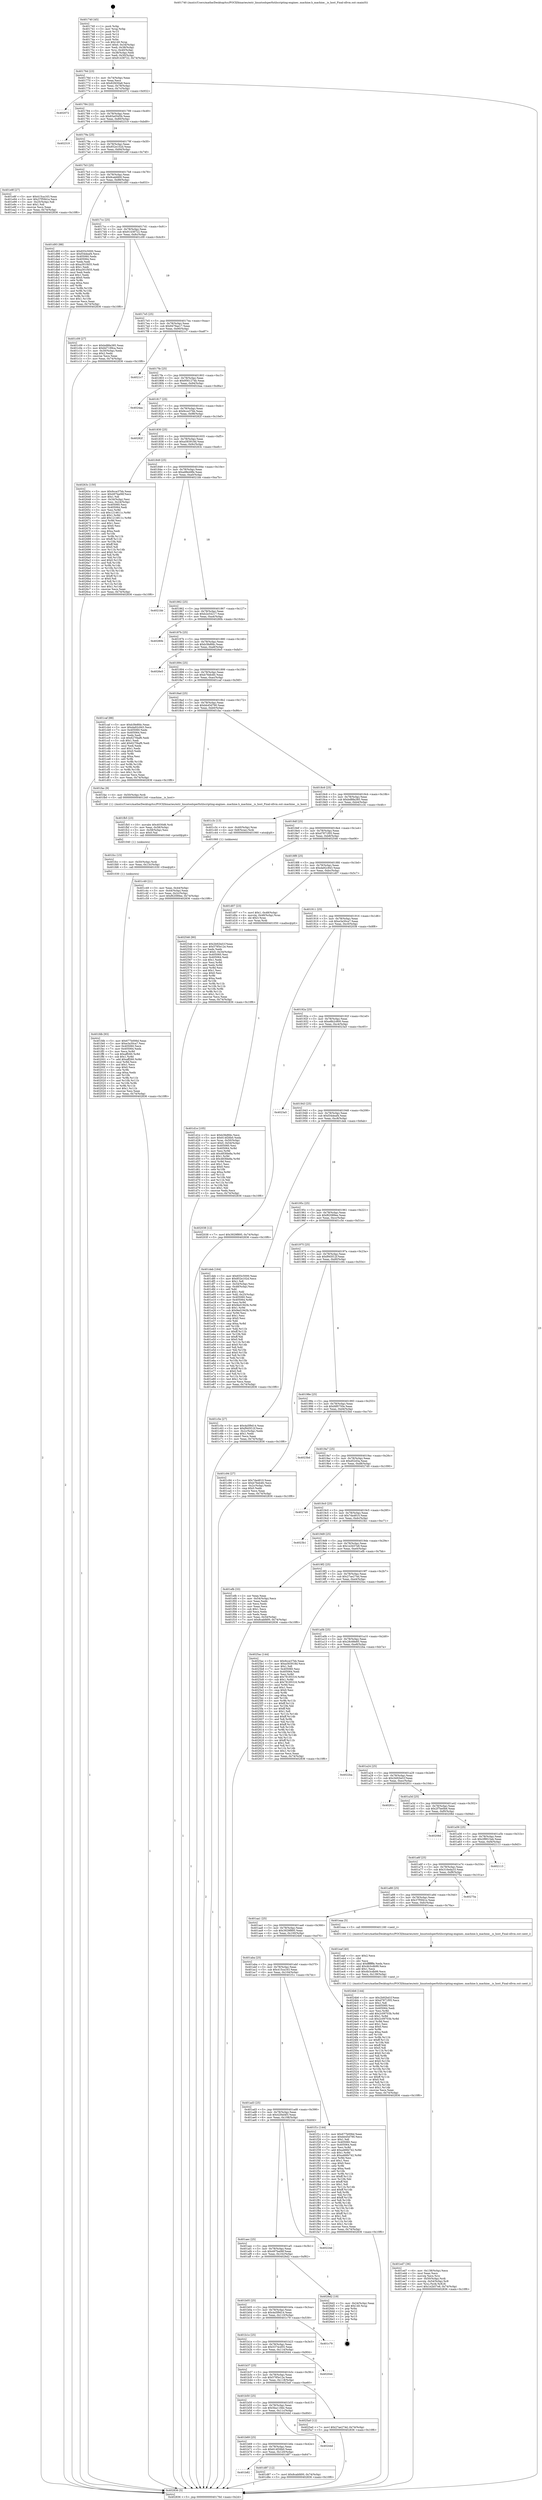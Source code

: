 digraph "0x401740" {
  label = "0x401740 (/mnt/c/Users/mathe/Desktop/tcc/POCII/binaries/extr_linuxtoolsperfutilscripting-engines..machine.h_machine__is_host_Final-ollvm.out::main(0))"
  labelloc = "t"
  node[shape=record]

  Entry [label="",width=0.3,height=0.3,shape=circle,fillcolor=black,style=filled]
  "0x40176d" [label="{
     0x40176d [23]\l
     | [instrs]\l
     &nbsp;&nbsp;0x40176d \<+3\>: mov -0x74(%rbp),%eax\l
     &nbsp;&nbsp;0x401770 \<+2\>: mov %eax,%ecx\l
     &nbsp;&nbsp;0x401772 \<+6\>: sub $0x82fd30a8,%ecx\l
     &nbsp;&nbsp;0x401778 \<+3\>: mov %eax,-0x78(%rbp)\l
     &nbsp;&nbsp;0x40177b \<+3\>: mov %ecx,-0x7c(%rbp)\l
     &nbsp;&nbsp;0x40177e \<+6\>: je 0000000000402072 \<main+0x932\>\l
  }"]
  "0x402072" [label="{
     0x402072\l
  }", style=dashed]
  "0x401784" [label="{
     0x401784 [22]\l
     | [instrs]\l
     &nbsp;&nbsp;0x401784 \<+5\>: jmp 0000000000401789 \<main+0x49\>\l
     &nbsp;&nbsp;0x401789 \<+3\>: mov -0x78(%rbp),%eax\l
     &nbsp;&nbsp;0x40178c \<+5\>: sub $0x83a05d5b,%eax\l
     &nbsp;&nbsp;0x401791 \<+3\>: mov %eax,-0x80(%rbp)\l
     &nbsp;&nbsp;0x401794 \<+6\>: je 0000000000402319 \<main+0xbd9\>\l
  }"]
  Exit [label="",width=0.3,height=0.3,shape=circle,fillcolor=black,style=filled,peripheries=2]
  "0x402319" [label="{
     0x402319\l
  }", style=dashed]
  "0x40179a" [label="{
     0x40179a [25]\l
     | [instrs]\l
     &nbsp;&nbsp;0x40179a \<+5\>: jmp 000000000040179f \<main+0x5f\>\l
     &nbsp;&nbsp;0x40179f \<+3\>: mov -0x78(%rbp),%eax\l
     &nbsp;&nbsp;0x4017a2 \<+5\>: sub $0x852e102d,%eax\l
     &nbsp;&nbsp;0x4017a7 \<+6\>: mov %eax,-0x84(%rbp)\l
     &nbsp;&nbsp;0x4017ad \<+6\>: je 0000000000401e8f \<main+0x74f\>\l
  }"]
  "0x401fdb" [label="{
     0x401fdb [93]\l
     | [instrs]\l
     &nbsp;&nbsp;0x401fdb \<+5\>: mov $0x677b006d,%eax\l
     &nbsp;&nbsp;0x401fe0 \<+5\>: mov $0xe3a30ca7,%esi\l
     &nbsp;&nbsp;0x401fe5 \<+7\>: mov 0x405060,%ecx\l
     &nbsp;&nbsp;0x401fec \<+7\>: mov 0x405064,%edx\l
     &nbsp;&nbsp;0x401ff3 \<+3\>: mov %ecx,%r8d\l
     &nbsp;&nbsp;0x401ff6 \<+7\>: sub $0xaff260,%r8d\l
     &nbsp;&nbsp;0x401ffd \<+4\>: sub $0x1,%r8d\l
     &nbsp;&nbsp;0x402001 \<+7\>: add $0xaff260,%r8d\l
     &nbsp;&nbsp;0x402008 \<+4\>: imul %r8d,%ecx\l
     &nbsp;&nbsp;0x40200c \<+3\>: and $0x1,%ecx\l
     &nbsp;&nbsp;0x40200f \<+3\>: cmp $0x0,%ecx\l
     &nbsp;&nbsp;0x402012 \<+4\>: sete %r9b\l
     &nbsp;&nbsp;0x402016 \<+3\>: cmp $0xa,%edx\l
     &nbsp;&nbsp;0x402019 \<+4\>: setl %r10b\l
     &nbsp;&nbsp;0x40201d \<+3\>: mov %r9b,%r11b\l
     &nbsp;&nbsp;0x402020 \<+3\>: and %r10b,%r11b\l
     &nbsp;&nbsp;0x402023 \<+3\>: xor %r10b,%r9b\l
     &nbsp;&nbsp;0x402026 \<+3\>: or %r9b,%r11b\l
     &nbsp;&nbsp;0x402029 \<+4\>: test $0x1,%r11b\l
     &nbsp;&nbsp;0x40202d \<+3\>: cmovne %esi,%eax\l
     &nbsp;&nbsp;0x402030 \<+3\>: mov %eax,-0x74(%rbp)\l
     &nbsp;&nbsp;0x402033 \<+5\>: jmp 0000000000402836 \<main+0x10f6\>\l
  }"]
  "0x401e8f" [label="{
     0x401e8f [27]\l
     | [instrs]\l
     &nbsp;&nbsp;0x401e8f \<+5\>: mov $0x415ca163,%eax\l
     &nbsp;&nbsp;0x401e94 \<+5\>: mov $0x37f5941e,%ecx\l
     &nbsp;&nbsp;0x401e99 \<+3\>: mov -0x25(%rbp),%dl\l
     &nbsp;&nbsp;0x401e9c \<+3\>: test $0x1,%dl\l
     &nbsp;&nbsp;0x401e9f \<+3\>: cmovne %ecx,%eax\l
     &nbsp;&nbsp;0x401ea2 \<+3\>: mov %eax,-0x74(%rbp)\l
     &nbsp;&nbsp;0x401ea5 \<+5\>: jmp 0000000000402836 \<main+0x10f6\>\l
  }"]
  "0x4017b3" [label="{
     0x4017b3 [25]\l
     | [instrs]\l
     &nbsp;&nbsp;0x4017b3 \<+5\>: jmp 00000000004017b8 \<main+0x78\>\l
     &nbsp;&nbsp;0x4017b8 \<+3\>: mov -0x78(%rbp),%eax\l
     &nbsp;&nbsp;0x4017bb \<+5\>: sub $0x8cabfd00,%eax\l
     &nbsp;&nbsp;0x4017c0 \<+6\>: mov %eax,-0x88(%rbp)\l
     &nbsp;&nbsp;0x4017c6 \<+6\>: je 0000000000401d93 \<main+0x653\>\l
  }"]
  "0x401fcc" [label="{
     0x401fcc [15]\l
     | [instrs]\l
     &nbsp;&nbsp;0x401fcc \<+4\>: mov -0x50(%rbp),%rdi\l
     &nbsp;&nbsp;0x401fd0 \<+6\>: mov %eax,-0x13c(%rbp)\l
     &nbsp;&nbsp;0x401fd6 \<+5\>: call 0000000000401030 \<free@plt\>\l
     | [calls]\l
     &nbsp;&nbsp;0x401030 \{1\} (unknown)\l
  }"]
  "0x401d93" [label="{
     0x401d93 [88]\l
     | [instrs]\l
     &nbsp;&nbsp;0x401d93 \<+5\>: mov $0x655c5000,%eax\l
     &nbsp;&nbsp;0x401d98 \<+5\>: mov $0xf34deaf4,%ecx\l
     &nbsp;&nbsp;0x401d9d \<+7\>: mov 0x405060,%edx\l
     &nbsp;&nbsp;0x401da4 \<+7\>: mov 0x405064,%esi\l
     &nbsp;&nbsp;0x401dab \<+2\>: mov %edx,%edi\l
     &nbsp;&nbsp;0x401dad \<+6\>: sub $0xa301f455,%edi\l
     &nbsp;&nbsp;0x401db3 \<+3\>: sub $0x1,%edi\l
     &nbsp;&nbsp;0x401db6 \<+6\>: add $0xa301f455,%edi\l
     &nbsp;&nbsp;0x401dbc \<+3\>: imul %edi,%edx\l
     &nbsp;&nbsp;0x401dbf \<+3\>: and $0x1,%edx\l
     &nbsp;&nbsp;0x401dc2 \<+3\>: cmp $0x0,%edx\l
     &nbsp;&nbsp;0x401dc5 \<+4\>: sete %r8b\l
     &nbsp;&nbsp;0x401dc9 \<+3\>: cmp $0xa,%esi\l
     &nbsp;&nbsp;0x401dcc \<+4\>: setl %r9b\l
     &nbsp;&nbsp;0x401dd0 \<+3\>: mov %r8b,%r10b\l
     &nbsp;&nbsp;0x401dd3 \<+3\>: and %r9b,%r10b\l
     &nbsp;&nbsp;0x401dd6 \<+3\>: xor %r9b,%r8b\l
     &nbsp;&nbsp;0x401dd9 \<+3\>: or %r8b,%r10b\l
     &nbsp;&nbsp;0x401ddc \<+4\>: test $0x1,%r10b\l
     &nbsp;&nbsp;0x401de0 \<+3\>: cmovne %ecx,%eax\l
     &nbsp;&nbsp;0x401de3 \<+3\>: mov %eax,-0x74(%rbp)\l
     &nbsp;&nbsp;0x401de6 \<+5\>: jmp 0000000000402836 \<main+0x10f6\>\l
  }"]
  "0x4017cc" [label="{
     0x4017cc [25]\l
     | [instrs]\l
     &nbsp;&nbsp;0x4017cc \<+5\>: jmp 00000000004017d1 \<main+0x91\>\l
     &nbsp;&nbsp;0x4017d1 \<+3\>: mov -0x78(%rbp),%eax\l
     &nbsp;&nbsp;0x4017d4 \<+5\>: sub $0x91438722,%eax\l
     &nbsp;&nbsp;0x4017d9 \<+6\>: mov %eax,-0x8c(%rbp)\l
     &nbsp;&nbsp;0x4017df \<+6\>: je 0000000000401c09 \<main+0x4c9\>\l
  }"]
  "0x401fb5" [label="{
     0x401fb5 [23]\l
     | [instrs]\l
     &nbsp;&nbsp;0x401fb5 \<+10\>: movabs $0x4030d6,%rdi\l
     &nbsp;&nbsp;0x401fbf \<+3\>: mov %eax,-0x58(%rbp)\l
     &nbsp;&nbsp;0x401fc2 \<+3\>: mov -0x58(%rbp),%esi\l
     &nbsp;&nbsp;0x401fc5 \<+2\>: mov $0x0,%al\l
     &nbsp;&nbsp;0x401fc7 \<+5\>: call 0000000000401040 \<printf@plt\>\l
     | [calls]\l
     &nbsp;&nbsp;0x401040 \{1\} (unknown)\l
  }"]
  "0x401c09" [label="{
     0x401c09 [27]\l
     | [instrs]\l
     &nbsp;&nbsp;0x401c09 \<+5\>: mov $0xbd88a385,%eax\l
     &nbsp;&nbsp;0x401c0e \<+5\>: mov $0x6d7199ca,%ecx\l
     &nbsp;&nbsp;0x401c13 \<+3\>: mov -0x30(%rbp),%edx\l
     &nbsp;&nbsp;0x401c16 \<+3\>: cmp $0x2,%edx\l
     &nbsp;&nbsp;0x401c19 \<+3\>: cmovne %ecx,%eax\l
     &nbsp;&nbsp;0x401c1c \<+3\>: mov %eax,-0x74(%rbp)\l
     &nbsp;&nbsp;0x401c1f \<+5\>: jmp 0000000000402836 \<main+0x10f6\>\l
  }"]
  "0x4017e5" [label="{
     0x4017e5 [25]\l
     | [instrs]\l
     &nbsp;&nbsp;0x4017e5 \<+5\>: jmp 00000000004017ea \<main+0xaa\>\l
     &nbsp;&nbsp;0x4017ea \<+3\>: mov -0x78(%rbp),%eax\l
     &nbsp;&nbsp;0x4017ed \<+5\>: sub $0x9479ae17,%eax\l
     &nbsp;&nbsp;0x4017f2 \<+6\>: mov %eax,-0x90(%rbp)\l
     &nbsp;&nbsp;0x4017f8 \<+6\>: je 00000000004021c7 \<main+0xa87\>\l
  }"]
  "0x402836" [label="{
     0x402836 [5]\l
     | [instrs]\l
     &nbsp;&nbsp;0x402836 \<+5\>: jmp 000000000040176d \<main+0x2d\>\l
  }"]
  "0x401740" [label="{
     0x401740 [45]\l
     | [instrs]\l
     &nbsp;&nbsp;0x401740 \<+1\>: push %rbp\l
     &nbsp;&nbsp;0x401741 \<+3\>: mov %rsp,%rbp\l
     &nbsp;&nbsp;0x401744 \<+2\>: push %r15\l
     &nbsp;&nbsp;0x401746 \<+2\>: push %r14\l
     &nbsp;&nbsp;0x401748 \<+2\>: push %r12\l
     &nbsp;&nbsp;0x40174a \<+1\>: push %rbx\l
     &nbsp;&nbsp;0x40174b \<+7\>: sub $0x140,%rsp\l
     &nbsp;&nbsp;0x401752 \<+7\>: movl $0x0,-0x34(%rbp)\l
     &nbsp;&nbsp;0x401759 \<+3\>: mov %edi,-0x38(%rbp)\l
     &nbsp;&nbsp;0x40175c \<+4\>: mov %rsi,-0x40(%rbp)\l
     &nbsp;&nbsp;0x401760 \<+3\>: mov -0x38(%rbp),%edi\l
     &nbsp;&nbsp;0x401763 \<+3\>: mov %edi,-0x30(%rbp)\l
     &nbsp;&nbsp;0x401766 \<+7\>: movl $0x91438722,-0x74(%rbp)\l
  }"]
  "0x401ed7" [label="{
     0x401ed7 [36]\l
     | [instrs]\l
     &nbsp;&nbsp;0x401ed7 \<+6\>: mov -0x138(%rbp),%ecx\l
     &nbsp;&nbsp;0x401edd \<+3\>: imul %eax,%ecx\l
     &nbsp;&nbsp;0x401ee0 \<+3\>: movslq %ecx,%rsi\l
     &nbsp;&nbsp;0x401ee3 \<+4\>: mov -0x50(%rbp),%rdi\l
     &nbsp;&nbsp;0x401ee7 \<+4\>: movslq -0x54(%rbp),%r8\l
     &nbsp;&nbsp;0x401eeb \<+4\>: mov %rsi,(%rdi,%r8,8)\l
     &nbsp;&nbsp;0x401eef \<+7\>: movl $0x1e2b57e8,-0x74(%rbp)\l
     &nbsp;&nbsp;0x401ef6 \<+5\>: jmp 0000000000402836 \<main+0x10f6\>\l
  }"]
  "0x4021c7" [label="{
     0x4021c7\l
  }", style=dashed]
  "0x4017fe" [label="{
     0x4017fe [25]\l
     | [instrs]\l
     &nbsp;&nbsp;0x4017fe \<+5\>: jmp 0000000000401803 \<main+0xc3\>\l
     &nbsp;&nbsp;0x401803 \<+3\>: mov -0x78(%rbp),%eax\l
     &nbsp;&nbsp;0x401806 \<+5\>: sub $0x9561274b,%eax\l
     &nbsp;&nbsp;0x40180b \<+6\>: mov %eax,-0x94(%rbp)\l
     &nbsp;&nbsp;0x401811 \<+6\>: je 00000000004024aa \<main+0xd6a\>\l
  }"]
  "0x401eaf" [label="{
     0x401eaf [40]\l
     | [instrs]\l
     &nbsp;&nbsp;0x401eaf \<+5\>: mov $0x2,%ecx\l
     &nbsp;&nbsp;0x401eb4 \<+1\>: cltd\l
     &nbsp;&nbsp;0x401eb5 \<+2\>: idiv %ecx\l
     &nbsp;&nbsp;0x401eb7 \<+6\>: imul $0xfffffffe,%edx,%ecx\l
     &nbsp;&nbsp;0x401ebd \<+6\>: add $0x4b3cdb99,%ecx\l
     &nbsp;&nbsp;0x401ec3 \<+3\>: add $0x1,%ecx\l
     &nbsp;&nbsp;0x401ec6 \<+6\>: sub $0x4b3cdb99,%ecx\l
     &nbsp;&nbsp;0x401ecc \<+6\>: mov %ecx,-0x138(%rbp)\l
     &nbsp;&nbsp;0x401ed2 \<+5\>: call 0000000000401160 \<next_i\>\l
     | [calls]\l
     &nbsp;&nbsp;0x401160 \{1\} (/mnt/c/Users/mathe/Desktop/tcc/POCII/binaries/extr_linuxtoolsperfutilscripting-engines..machine.h_machine__is_host_Final-ollvm.out::next_i)\l
  }"]
  "0x4024aa" [label="{
     0x4024aa\l
  }", style=dashed]
  "0x401817" [label="{
     0x401817 [25]\l
     | [instrs]\l
     &nbsp;&nbsp;0x401817 \<+5\>: jmp 000000000040181c \<main+0xdc\>\l
     &nbsp;&nbsp;0x40181c \<+3\>: mov -0x78(%rbp),%eax\l
     &nbsp;&nbsp;0x40181f \<+5\>: sub $0x9cce37bb,%eax\l
     &nbsp;&nbsp;0x401824 \<+6\>: mov %eax,-0x98(%rbp)\l
     &nbsp;&nbsp;0x40182a \<+6\>: je 000000000040282f \<main+0x10ef\>\l
  }"]
  "0x401b82" [label="{
     0x401b82\l
  }", style=dashed]
  "0x40282f" [label="{
     0x40282f\l
  }", style=dashed]
  "0x401830" [label="{
     0x401830 [25]\l
     | [instrs]\l
     &nbsp;&nbsp;0x401830 \<+5\>: jmp 0000000000401835 \<main+0xf5\>\l
     &nbsp;&nbsp;0x401835 \<+3\>: mov -0x78(%rbp),%eax\l
     &nbsp;&nbsp;0x401838 \<+5\>: sub $0xa583918d,%eax\l
     &nbsp;&nbsp;0x40183d \<+6\>: mov %eax,-0x9c(%rbp)\l
     &nbsp;&nbsp;0x401843 \<+6\>: je 000000000040263c \<main+0xefc\>\l
  }"]
  "0x401d87" [label="{
     0x401d87 [12]\l
     | [instrs]\l
     &nbsp;&nbsp;0x401d87 \<+7\>: movl $0x8cabfd00,-0x74(%rbp)\l
     &nbsp;&nbsp;0x401d8e \<+5\>: jmp 0000000000402836 \<main+0x10f6\>\l
  }"]
  "0x40263c" [label="{
     0x40263c [150]\l
     | [instrs]\l
     &nbsp;&nbsp;0x40263c \<+5\>: mov $0x9cce37bb,%eax\l
     &nbsp;&nbsp;0x402641 \<+5\>: mov $0x497ba06f,%ecx\l
     &nbsp;&nbsp;0x402646 \<+2\>: mov $0x1,%dl\l
     &nbsp;&nbsp;0x402648 \<+3\>: mov -0x34(%rbp),%esi\l
     &nbsp;&nbsp;0x40264b \<+3\>: mov %esi,-0x24(%rbp)\l
     &nbsp;&nbsp;0x40264e \<+7\>: mov 0x405060,%esi\l
     &nbsp;&nbsp;0x402655 \<+7\>: mov 0x405064,%edi\l
     &nbsp;&nbsp;0x40265c \<+3\>: mov %esi,%r8d\l
     &nbsp;&nbsp;0x40265f \<+7\>: sub $0x1214611c,%r8d\l
     &nbsp;&nbsp;0x402666 \<+4\>: sub $0x1,%r8d\l
     &nbsp;&nbsp;0x40266a \<+7\>: add $0x1214611c,%r8d\l
     &nbsp;&nbsp;0x402671 \<+4\>: imul %r8d,%esi\l
     &nbsp;&nbsp;0x402675 \<+3\>: and $0x1,%esi\l
     &nbsp;&nbsp;0x402678 \<+3\>: cmp $0x0,%esi\l
     &nbsp;&nbsp;0x40267b \<+4\>: sete %r9b\l
     &nbsp;&nbsp;0x40267f \<+3\>: cmp $0xa,%edi\l
     &nbsp;&nbsp;0x402682 \<+4\>: setl %r10b\l
     &nbsp;&nbsp;0x402686 \<+3\>: mov %r9b,%r11b\l
     &nbsp;&nbsp;0x402689 \<+4\>: xor $0xff,%r11b\l
     &nbsp;&nbsp;0x40268d \<+3\>: mov %r10b,%bl\l
     &nbsp;&nbsp;0x402690 \<+3\>: xor $0xff,%bl\l
     &nbsp;&nbsp;0x402693 \<+3\>: xor $0x0,%dl\l
     &nbsp;&nbsp;0x402696 \<+3\>: mov %r11b,%r14b\l
     &nbsp;&nbsp;0x402699 \<+4\>: and $0x0,%r14b\l
     &nbsp;&nbsp;0x40269d \<+3\>: and %dl,%r9b\l
     &nbsp;&nbsp;0x4026a0 \<+3\>: mov %bl,%r15b\l
     &nbsp;&nbsp;0x4026a3 \<+4\>: and $0x0,%r15b\l
     &nbsp;&nbsp;0x4026a7 \<+3\>: and %dl,%r10b\l
     &nbsp;&nbsp;0x4026aa \<+3\>: or %r9b,%r14b\l
     &nbsp;&nbsp;0x4026ad \<+3\>: or %r10b,%r15b\l
     &nbsp;&nbsp;0x4026b0 \<+3\>: xor %r15b,%r14b\l
     &nbsp;&nbsp;0x4026b3 \<+3\>: or %bl,%r11b\l
     &nbsp;&nbsp;0x4026b6 \<+4\>: xor $0xff,%r11b\l
     &nbsp;&nbsp;0x4026ba \<+3\>: or $0x0,%dl\l
     &nbsp;&nbsp;0x4026bd \<+3\>: and %dl,%r11b\l
     &nbsp;&nbsp;0x4026c0 \<+3\>: or %r11b,%r14b\l
     &nbsp;&nbsp;0x4026c3 \<+4\>: test $0x1,%r14b\l
     &nbsp;&nbsp;0x4026c7 \<+3\>: cmovne %ecx,%eax\l
     &nbsp;&nbsp;0x4026ca \<+3\>: mov %eax,-0x74(%rbp)\l
     &nbsp;&nbsp;0x4026cd \<+5\>: jmp 0000000000402836 \<main+0x10f6\>\l
  }"]
  "0x401849" [label="{
     0x401849 [25]\l
     | [instrs]\l
     &nbsp;&nbsp;0x401849 \<+5\>: jmp 000000000040184e \<main+0x10e\>\l
     &nbsp;&nbsp;0x40184e \<+3\>: mov -0x78(%rbp),%eax\l
     &nbsp;&nbsp;0x401851 \<+5\>: sub $0xa98e49fe,%eax\l
     &nbsp;&nbsp;0x401856 \<+6\>: mov %eax,-0xa0(%rbp)\l
     &nbsp;&nbsp;0x40185c \<+6\>: je 00000000004021bb \<main+0xa7b\>\l
  }"]
  "0x401b69" [label="{
     0x401b69 [25]\l
     | [instrs]\l
     &nbsp;&nbsp;0x401b69 \<+5\>: jmp 0000000000401b6e \<main+0x42e\>\l
     &nbsp;&nbsp;0x401b6e \<+3\>: mov -0x78(%rbp),%eax\l
     &nbsp;&nbsp;0x401b71 \<+5\>: sub $0x614f26b0,%eax\l
     &nbsp;&nbsp;0x401b76 \<+6\>: mov %eax,-0x120(%rbp)\l
     &nbsp;&nbsp;0x401b7c \<+6\>: je 0000000000401d87 \<main+0x647\>\l
  }"]
  "0x4021bb" [label="{
     0x4021bb\l
  }", style=dashed]
  "0x401862" [label="{
     0x401862 [25]\l
     | [instrs]\l
     &nbsp;&nbsp;0x401862 \<+5\>: jmp 0000000000401867 \<main+0x127\>\l
     &nbsp;&nbsp;0x401867 \<+3\>: mov -0x78(%rbp),%eax\l
     &nbsp;&nbsp;0x40186a \<+5\>: sub $0xb2e54217,%eax\l
     &nbsp;&nbsp;0x40186f \<+6\>: mov %eax,-0xa4(%rbp)\l
     &nbsp;&nbsp;0x401875 \<+6\>: je 000000000040280b \<main+0x10cb\>\l
  }"]
  "0x40244d" [label="{
     0x40244d\l
  }", style=dashed]
  "0x40280b" [label="{
     0x40280b\l
  }", style=dashed]
  "0x40187b" [label="{
     0x40187b [25]\l
     | [instrs]\l
     &nbsp;&nbsp;0x40187b \<+5\>: jmp 0000000000401880 \<main+0x140\>\l
     &nbsp;&nbsp;0x401880 \<+3\>: mov -0x78(%rbp),%eax\l
     &nbsp;&nbsp;0x401883 \<+5\>: sub $0xb3fe8fdc,%eax\l
     &nbsp;&nbsp;0x401888 \<+6\>: mov %eax,-0xa8(%rbp)\l
     &nbsp;&nbsp;0x40188e \<+6\>: je 00000000004026e5 \<main+0xfa5\>\l
  }"]
  "0x401b50" [label="{
     0x401b50 [25]\l
     | [instrs]\l
     &nbsp;&nbsp;0x401b50 \<+5\>: jmp 0000000000401b55 \<main+0x415\>\l
     &nbsp;&nbsp;0x401b55 \<+3\>: mov -0x78(%rbp),%eax\l
     &nbsp;&nbsp;0x401b58 \<+5\>: sub $0x5ba118dc,%eax\l
     &nbsp;&nbsp;0x401b5d \<+6\>: mov %eax,-0x11c(%rbp)\l
     &nbsp;&nbsp;0x401b63 \<+6\>: je 000000000040244d \<main+0xd0d\>\l
  }"]
  "0x4026e5" [label="{
     0x4026e5\l
  }", style=dashed]
  "0x401894" [label="{
     0x401894 [25]\l
     | [instrs]\l
     &nbsp;&nbsp;0x401894 \<+5\>: jmp 0000000000401899 \<main+0x159\>\l
     &nbsp;&nbsp;0x401899 \<+3\>: mov -0x78(%rbp),%eax\l
     &nbsp;&nbsp;0x40189c \<+5\>: sub $0xb76eb4fc,%eax\l
     &nbsp;&nbsp;0x4018a1 \<+6\>: mov %eax,-0xac(%rbp)\l
     &nbsp;&nbsp;0x4018a7 \<+6\>: je 0000000000401caf \<main+0x56f\>\l
  }"]
  "0x4025a0" [label="{
     0x4025a0 [12]\l
     | [instrs]\l
     &nbsp;&nbsp;0x4025a0 \<+7\>: movl $0x27ae274d,-0x74(%rbp)\l
     &nbsp;&nbsp;0x4025a7 \<+5\>: jmp 0000000000402836 \<main+0x10f6\>\l
  }"]
  "0x401caf" [label="{
     0x401caf [88]\l
     | [instrs]\l
     &nbsp;&nbsp;0x401caf \<+5\>: mov $0xb3fe8fdc,%eax\l
     &nbsp;&nbsp;0x401cb4 \<+5\>: mov $0xda92c943,%ecx\l
     &nbsp;&nbsp;0x401cb9 \<+7\>: mov 0x405060,%edx\l
     &nbsp;&nbsp;0x401cc0 \<+7\>: mov 0x405064,%esi\l
     &nbsp;&nbsp;0x401cc7 \<+2\>: mov %edx,%edi\l
     &nbsp;&nbsp;0x401cc9 \<+6\>: sub $0x627f4af6,%edi\l
     &nbsp;&nbsp;0x401ccf \<+3\>: sub $0x1,%edi\l
     &nbsp;&nbsp;0x401cd2 \<+6\>: add $0x627f4af6,%edi\l
     &nbsp;&nbsp;0x401cd8 \<+3\>: imul %edi,%edx\l
     &nbsp;&nbsp;0x401cdb \<+3\>: and $0x1,%edx\l
     &nbsp;&nbsp;0x401cde \<+3\>: cmp $0x0,%edx\l
     &nbsp;&nbsp;0x401ce1 \<+4\>: sete %r8b\l
     &nbsp;&nbsp;0x401ce5 \<+3\>: cmp $0xa,%esi\l
     &nbsp;&nbsp;0x401ce8 \<+4\>: setl %r9b\l
     &nbsp;&nbsp;0x401cec \<+3\>: mov %r8b,%r10b\l
     &nbsp;&nbsp;0x401cef \<+3\>: and %r9b,%r10b\l
     &nbsp;&nbsp;0x401cf2 \<+3\>: xor %r9b,%r8b\l
     &nbsp;&nbsp;0x401cf5 \<+3\>: or %r8b,%r10b\l
     &nbsp;&nbsp;0x401cf8 \<+4\>: test $0x1,%r10b\l
     &nbsp;&nbsp;0x401cfc \<+3\>: cmovne %ecx,%eax\l
     &nbsp;&nbsp;0x401cff \<+3\>: mov %eax,-0x74(%rbp)\l
     &nbsp;&nbsp;0x401d02 \<+5\>: jmp 0000000000402836 \<main+0x10f6\>\l
  }"]
  "0x4018ad" [label="{
     0x4018ad [25]\l
     | [instrs]\l
     &nbsp;&nbsp;0x4018ad \<+5\>: jmp 00000000004018b2 \<main+0x172\>\l
     &nbsp;&nbsp;0x4018b2 \<+3\>: mov -0x78(%rbp),%eax\l
     &nbsp;&nbsp;0x4018b5 \<+5\>: sub $0xbb45d790,%eax\l
     &nbsp;&nbsp;0x4018ba \<+6\>: mov %eax,-0xb0(%rbp)\l
     &nbsp;&nbsp;0x4018c0 \<+6\>: je 0000000000401fac \<main+0x86c\>\l
  }"]
  "0x401b37" [label="{
     0x401b37 [25]\l
     | [instrs]\l
     &nbsp;&nbsp;0x401b37 \<+5\>: jmp 0000000000401b3c \<main+0x3fc\>\l
     &nbsp;&nbsp;0x401b3c \<+3\>: mov -0x78(%rbp),%eax\l
     &nbsp;&nbsp;0x401b3f \<+5\>: sub $0x5785e12e,%eax\l
     &nbsp;&nbsp;0x401b44 \<+6\>: mov %eax,-0x118(%rbp)\l
     &nbsp;&nbsp;0x401b4a \<+6\>: je 00000000004025a0 \<main+0xe60\>\l
  }"]
  "0x401fac" [label="{
     0x401fac [9]\l
     | [instrs]\l
     &nbsp;&nbsp;0x401fac \<+4\>: mov -0x50(%rbp),%rdi\l
     &nbsp;&nbsp;0x401fb0 \<+5\>: call 0000000000401240 \<machine__is_host\>\l
     | [calls]\l
     &nbsp;&nbsp;0x401240 \{1\} (/mnt/c/Users/mathe/Desktop/tcc/POCII/binaries/extr_linuxtoolsperfutilscripting-engines..machine.h_machine__is_host_Final-ollvm.out::machine__is_host)\l
  }"]
  "0x4018c6" [label="{
     0x4018c6 [25]\l
     | [instrs]\l
     &nbsp;&nbsp;0x4018c6 \<+5\>: jmp 00000000004018cb \<main+0x18b\>\l
     &nbsp;&nbsp;0x4018cb \<+3\>: mov -0x78(%rbp),%eax\l
     &nbsp;&nbsp;0x4018ce \<+5\>: sub $0xbd88a385,%eax\l
     &nbsp;&nbsp;0x4018d3 \<+6\>: mov %eax,-0xb4(%rbp)\l
     &nbsp;&nbsp;0x4018d9 \<+6\>: je 0000000000401c3c \<main+0x4fc\>\l
  }"]
  "0x402044" [label="{
     0x402044\l
  }", style=dashed]
  "0x401c3c" [label="{
     0x401c3c [13]\l
     | [instrs]\l
     &nbsp;&nbsp;0x401c3c \<+4\>: mov -0x40(%rbp),%rax\l
     &nbsp;&nbsp;0x401c40 \<+4\>: mov 0x8(%rax),%rdi\l
     &nbsp;&nbsp;0x401c44 \<+5\>: call 0000000000401060 \<atoi@plt\>\l
     | [calls]\l
     &nbsp;&nbsp;0x401060 \{1\} (unknown)\l
  }"]
  "0x4018df" [label="{
     0x4018df [25]\l
     | [instrs]\l
     &nbsp;&nbsp;0x4018df \<+5\>: jmp 00000000004018e4 \<main+0x1a4\>\l
     &nbsp;&nbsp;0x4018e4 \<+3\>: mov -0x78(%rbp),%eax\l
     &nbsp;&nbsp;0x4018e7 \<+5\>: sub $0xd7871f05,%eax\l
     &nbsp;&nbsp;0x4018ec \<+6\>: mov %eax,-0xb8(%rbp)\l
     &nbsp;&nbsp;0x4018f2 \<+6\>: je 0000000000402546 \<main+0xe06\>\l
  }"]
  "0x401c49" [label="{
     0x401c49 [21]\l
     | [instrs]\l
     &nbsp;&nbsp;0x401c49 \<+3\>: mov %eax,-0x44(%rbp)\l
     &nbsp;&nbsp;0x401c4c \<+3\>: mov -0x44(%rbp),%eax\l
     &nbsp;&nbsp;0x401c4f \<+3\>: mov %eax,-0x2c(%rbp)\l
     &nbsp;&nbsp;0x401c52 \<+7\>: movl $0xf62089ee,-0x74(%rbp)\l
     &nbsp;&nbsp;0x401c59 \<+5\>: jmp 0000000000402836 \<main+0x10f6\>\l
  }"]
  "0x401b1e" [label="{
     0x401b1e [25]\l
     | [instrs]\l
     &nbsp;&nbsp;0x401b1e \<+5\>: jmp 0000000000401b23 \<main+0x3e3\>\l
     &nbsp;&nbsp;0x401b23 \<+3\>: mov -0x78(%rbp),%eax\l
     &nbsp;&nbsp;0x401b26 \<+5\>: sub $0x5374cd55,%eax\l
     &nbsp;&nbsp;0x401b2b \<+6\>: mov %eax,-0x114(%rbp)\l
     &nbsp;&nbsp;0x401b31 \<+6\>: je 0000000000402044 \<main+0x904\>\l
  }"]
  "0x402546" [label="{
     0x402546 [90]\l
     | [instrs]\l
     &nbsp;&nbsp;0x402546 \<+5\>: mov $0x2b92bd1f,%eax\l
     &nbsp;&nbsp;0x40254b \<+5\>: mov $0x5785e12e,%ecx\l
     &nbsp;&nbsp;0x402550 \<+2\>: xor %edx,%edx\l
     &nbsp;&nbsp;0x402552 \<+7\>: movl $0x0,-0x34(%rbp)\l
     &nbsp;&nbsp;0x402559 \<+7\>: mov 0x405060,%esi\l
     &nbsp;&nbsp;0x402560 \<+7\>: mov 0x405064,%edi\l
     &nbsp;&nbsp;0x402567 \<+3\>: sub $0x1,%edx\l
     &nbsp;&nbsp;0x40256a \<+3\>: mov %esi,%r8d\l
     &nbsp;&nbsp;0x40256d \<+3\>: add %edx,%r8d\l
     &nbsp;&nbsp;0x402570 \<+4\>: imul %r8d,%esi\l
     &nbsp;&nbsp;0x402574 \<+3\>: and $0x1,%esi\l
     &nbsp;&nbsp;0x402577 \<+3\>: cmp $0x0,%esi\l
     &nbsp;&nbsp;0x40257a \<+4\>: sete %r9b\l
     &nbsp;&nbsp;0x40257e \<+3\>: cmp $0xa,%edi\l
     &nbsp;&nbsp;0x402581 \<+4\>: setl %r10b\l
     &nbsp;&nbsp;0x402585 \<+3\>: mov %r9b,%r11b\l
     &nbsp;&nbsp;0x402588 \<+3\>: and %r10b,%r11b\l
     &nbsp;&nbsp;0x40258b \<+3\>: xor %r10b,%r9b\l
     &nbsp;&nbsp;0x40258e \<+3\>: or %r9b,%r11b\l
     &nbsp;&nbsp;0x402591 \<+4\>: test $0x1,%r11b\l
     &nbsp;&nbsp;0x402595 \<+3\>: cmovne %ecx,%eax\l
     &nbsp;&nbsp;0x402598 \<+3\>: mov %eax,-0x74(%rbp)\l
     &nbsp;&nbsp;0x40259b \<+5\>: jmp 0000000000402836 \<main+0x10f6\>\l
  }"]
  "0x4018f8" [label="{
     0x4018f8 [25]\l
     | [instrs]\l
     &nbsp;&nbsp;0x4018f8 \<+5\>: jmp 00000000004018fd \<main+0x1bd\>\l
     &nbsp;&nbsp;0x4018fd \<+3\>: mov -0x78(%rbp),%eax\l
     &nbsp;&nbsp;0x401900 \<+5\>: sub $0xda92c943,%eax\l
     &nbsp;&nbsp;0x401905 \<+6\>: mov %eax,-0xbc(%rbp)\l
     &nbsp;&nbsp;0x40190b \<+6\>: je 0000000000401d07 \<main+0x5c7\>\l
  }"]
  "0x401c79" [label="{
     0x401c79\l
  }", style=dashed]
  "0x401d07" [label="{
     0x401d07 [23]\l
     | [instrs]\l
     &nbsp;&nbsp;0x401d07 \<+7\>: movl $0x1,-0x48(%rbp)\l
     &nbsp;&nbsp;0x401d0e \<+4\>: movslq -0x48(%rbp),%rax\l
     &nbsp;&nbsp;0x401d12 \<+4\>: shl $0x3,%rax\l
     &nbsp;&nbsp;0x401d16 \<+3\>: mov %rax,%rdi\l
     &nbsp;&nbsp;0x401d19 \<+5\>: call 0000000000401050 \<malloc@plt\>\l
     | [calls]\l
     &nbsp;&nbsp;0x401050 \{1\} (unknown)\l
  }"]
  "0x401911" [label="{
     0x401911 [25]\l
     | [instrs]\l
     &nbsp;&nbsp;0x401911 \<+5\>: jmp 0000000000401916 \<main+0x1d6\>\l
     &nbsp;&nbsp;0x401916 \<+3\>: mov -0x78(%rbp),%eax\l
     &nbsp;&nbsp;0x401919 \<+5\>: sub $0xe3a30ca7,%eax\l
     &nbsp;&nbsp;0x40191e \<+6\>: mov %eax,-0xc0(%rbp)\l
     &nbsp;&nbsp;0x401924 \<+6\>: je 0000000000402038 \<main+0x8f8\>\l
  }"]
  "0x401b05" [label="{
     0x401b05 [25]\l
     | [instrs]\l
     &nbsp;&nbsp;0x401b05 \<+5\>: jmp 0000000000401b0a \<main+0x3ca\>\l
     &nbsp;&nbsp;0x401b0a \<+3\>: mov -0x78(%rbp),%eax\l
     &nbsp;&nbsp;0x401b0d \<+5\>: sub $0x4a5f9d14,%eax\l
     &nbsp;&nbsp;0x401b12 \<+6\>: mov %eax,-0x110(%rbp)\l
     &nbsp;&nbsp;0x401b18 \<+6\>: je 0000000000401c79 \<main+0x539\>\l
  }"]
  "0x402038" [label="{
     0x402038 [12]\l
     | [instrs]\l
     &nbsp;&nbsp;0x402038 \<+7\>: movl $0x3929f895,-0x74(%rbp)\l
     &nbsp;&nbsp;0x40203f \<+5\>: jmp 0000000000402836 \<main+0x10f6\>\l
  }"]
  "0x40192a" [label="{
     0x40192a [25]\l
     | [instrs]\l
     &nbsp;&nbsp;0x40192a \<+5\>: jmp 000000000040192f \<main+0x1ef\>\l
     &nbsp;&nbsp;0x40192f \<+3\>: mov -0x78(%rbp),%eax\l
     &nbsp;&nbsp;0x401932 \<+5\>: sub $0xe8b2c800,%eax\l
     &nbsp;&nbsp;0x401937 \<+6\>: mov %eax,-0xc4(%rbp)\l
     &nbsp;&nbsp;0x40193d \<+6\>: je 00000000004023a5 \<main+0xc65\>\l
  }"]
  "0x4026d2" [label="{
     0x4026d2 [19]\l
     | [instrs]\l
     &nbsp;&nbsp;0x4026d2 \<+3\>: mov -0x24(%rbp),%eax\l
     &nbsp;&nbsp;0x4026d5 \<+7\>: add $0x140,%rsp\l
     &nbsp;&nbsp;0x4026dc \<+1\>: pop %rbx\l
     &nbsp;&nbsp;0x4026dd \<+2\>: pop %r12\l
     &nbsp;&nbsp;0x4026df \<+2\>: pop %r14\l
     &nbsp;&nbsp;0x4026e1 \<+2\>: pop %r15\l
     &nbsp;&nbsp;0x4026e3 \<+1\>: pop %rbp\l
     &nbsp;&nbsp;0x4026e4 \<+1\>: ret\l
  }"]
  "0x4023a5" [label="{
     0x4023a5\l
  }", style=dashed]
  "0x401943" [label="{
     0x401943 [25]\l
     | [instrs]\l
     &nbsp;&nbsp;0x401943 \<+5\>: jmp 0000000000401948 \<main+0x208\>\l
     &nbsp;&nbsp;0x401948 \<+3\>: mov -0x78(%rbp),%eax\l
     &nbsp;&nbsp;0x40194b \<+5\>: sub $0xf34deaf4,%eax\l
     &nbsp;&nbsp;0x401950 \<+6\>: mov %eax,-0xc8(%rbp)\l
     &nbsp;&nbsp;0x401956 \<+6\>: je 0000000000401deb \<main+0x6ab\>\l
  }"]
  "0x401aec" [label="{
     0x401aec [25]\l
     | [instrs]\l
     &nbsp;&nbsp;0x401aec \<+5\>: jmp 0000000000401af1 \<main+0x3b1\>\l
     &nbsp;&nbsp;0x401af1 \<+3\>: mov -0x78(%rbp),%eax\l
     &nbsp;&nbsp;0x401af4 \<+5\>: sub $0x497ba06f,%eax\l
     &nbsp;&nbsp;0x401af9 \<+6\>: mov %eax,-0x10c(%rbp)\l
     &nbsp;&nbsp;0x401aff \<+6\>: je 00000000004026d2 \<main+0xf92\>\l
  }"]
  "0x401deb" [label="{
     0x401deb [164]\l
     | [instrs]\l
     &nbsp;&nbsp;0x401deb \<+5\>: mov $0x655c5000,%eax\l
     &nbsp;&nbsp;0x401df0 \<+5\>: mov $0x852e102d,%ecx\l
     &nbsp;&nbsp;0x401df5 \<+2\>: mov $0x1,%dl\l
     &nbsp;&nbsp;0x401df7 \<+3\>: mov -0x54(%rbp),%esi\l
     &nbsp;&nbsp;0x401dfa \<+3\>: cmp -0x48(%rbp),%esi\l
     &nbsp;&nbsp;0x401dfd \<+4\>: setl %dil\l
     &nbsp;&nbsp;0x401e01 \<+4\>: and $0x1,%dil\l
     &nbsp;&nbsp;0x401e05 \<+4\>: mov %dil,-0x25(%rbp)\l
     &nbsp;&nbsp;0x401e09 \<+7\>: mov 0x405060,%esi\l
     &nbsp;&nbsp;0x401e10 \<+8\>: mov 0x405064,%r8d\l
     &nbsp;&nbsp;0x401e18 \<+3\>: mov %esi,%r9d\l
     &nbsp;&nbsp;0x401e1b \<+7\>: add $0x9ed1943b,%r9d\l
     &nbsp;&nbsp;0x401e22 \<+4\>: sub $0x1,%r9d\l
     &nbsp;&nbsp;0x401e26 \<+7\>: sub $0x9ed1943b,%r9d\l
     &nbsp;&nbsp;0x401e2d \<+4\>: imul %r9d,%esi\l
     &nbsp;&nbsp;0x401e31 \<+3\>: and $0x1,%esi\l
     &nbsp;&nbsp;0x401e34 \<+3\>: cmp $0x0,%esi\l
     &nbsp;&nbsp;0x401e37 \<+4\>: sete %dil\l
     &nbsp;&nbsp;0x401e3b \<+4\>: cmp $0xa,%r8d\l
     &nbsp;&nbsp;0x401e3f \<+4\>: setl %r10b\l
     &nbsp;&nbsp;0x401e43 \<+3\>: mov %dil,%r11b\l
     &nbsp;&nbsp;0x401e46 \<+4\>: xor $0xff,%r11b\l
     &nbsp;&nbsp;0x401e4a \<+3\>: mov %r10b,%bl\l
     &nbsp;&nbsp;0x401e4d \<+3\>: xor $0xff,%bl\l
     &nbsp;&nbsp;0x401e50 \<+3\>: xor $0x0,%dl\l
     &nbsp;&nbsp;0x401e53 \<+3\>: mov %r11b,%r14b\l
     &nbsp;&nbsp;0x401e56 \<+4\>: and $0x0,%r14b\l
     &nbsp;&nbsp;0x401e5a \<+3\>: and %dl,%dil\l
     &nbsp;&nbsp;0x401e5d \<+3\>: mov %bl,%r15b\l
     &nbsp;&nbsp;0x401e60 \<+4\>: and $0x0,%r15b\l
     &nbsp;&nbsp;0x401e64 \<+3\>: and %dl,%r10b\l
     &nbsp;&nbsp;0x401e67 \<+3\>: or %dil,%r14b\l
     &nbsp;&nbsp;0x401e6a \<+3\>: or %r10b,%r15b\l
     &nbsp;&nbsp;0x401e6d \<+3\>: xor %r15b,%r14b\l
     &nbsp;&nbsp;0x401e70 \<+3\>: or %bl,%r11b\l
     &nbsp;&nbsp;0x401e73 \<+4\>: xor $0xff,%r11b\l
     &nbsp;&nbsp;0x401e77 \<+3\>: or $0x0,%dl\l
     &nbsp;&nbsp;0x401e7a \<+3\>: and %dl,%r11b\l
     &nbsp;&nbsp;0x401e7d \<+3\>: or %r11b,%r14b\l
     &nbsp;&nbsp;0x401e80 \<+4\>: test $0x1,%r14b\l
     &nbsp;&nbsp;0x401e84 \<+3\>: cmovne %ecx,%eax\l
     &nbsp;&nbsp;0x401e87 \<+3\>: mov %eax,-0x74(%rbp)\l
     &nbsp;&nbsp;0x401e8a \<+5\>: jmp 0000000000402836 \<main+0x10f6\>\l
  }"]
  "0x40195c" [label="{
     0x40195c [25]\l
     | [instrs]\l
     &nbsp;&nbsp;0x40195c \<+5\>: jmp 0000000000401961 \<main+0x221\>\l
     &nbsp;&nbsp;0x401961 \<+3\>: mov -0x78(%rbp),%eax\l
     &nbsp;&nbsp;0x401964 \<+5\>: sub $0xf62089ee,%eax\l
     &nbsp;&nbsp;0x401969 \<+6\>: mov %eax,-0xcc(%rbp)\l
     &nbsp;&nbsp;0x40196f \<+6\>: je 0000000000401c5e \<main+0x51e\>\l
  }"]
  "0x40224d" [label="{
     0x40224d\l
  }", style=dashed]
  "0x401c5e" [label="{
     0x401c5e [27]\l
     | [instrs]\l
     &nbsp;&nbsp;0x401c5e \<+5\>: mov $0x4a5f9d14,%eax\l
     &nbsp;&nbsp;0x401c63 \<+5\>: mov $0xf945f12f,%ecx\l
     &nbsp;&nbsp;0x401c68 \<+3\>: mov -0x2c(%rbp),%edx\l
     &nbsp;&nbsp;0x401c6b \<+3\>: cmp $0x1,%edx\l
     &nbsp;&nbsp;0x401c6e \<+3\>: cmovl %ecx,%eax\l
     &nbsp;&nbsp;0x401c71 \<+3\>: mov %eax,-0x74(%rbp)\l
     &nbsp;&nbsp;0x401c74 \<+5\>: jmp 0000000000402836 \<main+0x10f6\>\l
  }"]
  "0x401975" [label="{
     0x401975 [25]\l
     | [instrs]\l
     &nbsp;&nbsp;0x401975 \<+5\>: jmp 000000000040197a \<main+0x23a\>\l
     &nbsp;&nbsp;0x40197a \<+3\>: mov -0x78(%rbp),%eax\l
     &nbsp;&nbsp;0x40197d \<+5\>: sub $0xf945f12f,%eax\l
     &nbsp;&nbsp;0x401982 \<+6\>: mov %eax,-0xd0(%rbp)\l
     &nbsp;&nbsp;0x401988 \<+6\>: je 0000000000401c94 \<main+0x554\>\l
  }"]
  "0x401ad3" [label="{
     0x401ad3 [25]\l
     | [instrs]\l
     &nbsp;&nbsp;0x401ad3 \<+5\>: jmp 0000000000401ad8 \<main+0x398\>\l
     &nbsp;&nbsp;0x401ad8 \<+3\>: mov -0x78(%rbp),%eax\l
     &nbsp;&nbsp;0x401adb \<+5\>: sub $0x42f4d4f3,%eax\l
     &nbsp;&nbsp;0x401ae0 \<+6\>: mov %eax,-0x108(%rbp)\l
     &nbsp;&nbsp;0x401ae6 \<+6\>: je 000000000040224d \<main+0xb0d\>\l
  }"]
  "0x401c94" [label="{
     0x401c94 [27]\l
     | [instrs]\l
     &nbsp;&nbsp;0x401c94 \<+5\>: mov $0x7da4810,%eax\l
     &nbsp;&nbsp;0x401c99 \<+5\>: mov $0xb76eb4fc,%ecx\l
     &nbsp;&nbsp;0x401c9e \<+3\>: mov -0x2c(%rbp),%edx\l
     &nbsp;&nbsp;0x401ca1 \<+3\>: cmp $0x0,%edx\l
     &nbsp;&nbsp;0x401ca4 \<+3\>: cmove %ecx,%eax\l
     &nbsp;&nbsp;0x401ca7 \<+3\>: mov %eax,-0x74(%rbp)\l
     &nbsp;&nbsp;0x401caa \<+5\>: jmp 0000000000402836 \<main+0x10f6\>\l
  }"]
  "0x40198e" [label="{
     0x40198e [25]\l
     | [instrs]\l
     &nbsp;&nbsp;0x40198e \<+5\>: jmp 0000000000401993 \<main+0x253\>\l
     &nbsp;&nbsp;0x401993 \<+3\>: mov -0x78(%rbp),%eax\l
     &nbsp;&nbsp;0x401996 \<+5\>: sub $0xfdf0750e,%eax\l
     &nbsp;&nbsp;0x40199b \<+6\>: mov %eax,-0xd4(%rbp)\l
     &nbsp;&nbsp;0x4019a1 \<+6\>: je 00000000004023bd \<main+0xc7d\>\l
  }"]
  "0x401d1e" [label="{
     0x401d1e [105]\l
     | [instrs]\l
     &nbsp;&nbsp;0x401d1e \<+5\>: mov $0xb3fe8fdc,%ecx\l
     &nbsp;&nbsp;0x401d23 \<+5\>: mov $0x614f26b0,%edx\l
     &nbsp;&nbsp;0x401d28 \<+4\>: mov %rax,-0x50(%rbp)\l
     &nbsp;&nbsp;0x401d2c \<+7\>: movl $0x0,-0x54(%rbp)\l
     &nbsp;&nbsp;0x401d33 \<+7\>: mov 0x405060,%esi\l
     &nbsp;&nbsp;0x401d3a \<+8\>: mov 0x405064,%r8d\l
     &nbsp;&nbsp;0x401d42 \<+3\>: mov %esi,%r9d\l
     &nbsp;&nbsp;0x401d45 \<+7\>: add $0x483fde8a,%r9d\l
     &nbsp;&nbsp;0x401d4c \<+4\>: sub $0x1,%r9d\l
     &nbsp;&nbsp;0x401d50 \<+7\>: sub $0x483fde8a,%r9d\l
     &nbsp;&nbsp;0x401d57 \<+4\>: imul %r9d,%esi\l
     &nbsp;&nbsp;0x401d5b \<+3\>: and $0x1,%esi\l
     &nbsp;&nbsp;0x401d5e \<+3\>: cmp $0x0,%esi\l
     &nbsp;&nbsp;0x401d61 \<+4\>: sete %r10b\l
     &nbsp;&nbsp;0x401d65 \<+4\>: cmp $0xa,%r8d\l
     &nbsp;&nbsp;0x401d69 \<+4\>: setl %r11b\l
     &nbsp;&nbsp;0x401d6d \<+3\>: mov %r10b,%bl\l
     &nbsp;&nbsp;0x401d70 \<+3\>: and %r11b,%bl\l
     &nbsp;&nbsp;0x401d73 \<+3\>: xor %r11b,%r10b\l
     &nbsp;&nbsp;0x401d76 \<+3\>: or %r10b,%bl\l
     &nbsp;&nbsp;0x401d79 \<+3\>: test $0x1,%bl\l
     &nbsp;&nbsp;0x401d7c \<+3\>: cmovne %edx,%ecx\l
     &nbsp;&nbsp;0x401d7f \<+3\>: mov %ecx,-0x74(%rbp)\l
     &nbsp;&nbsp;0x401d82 \<+5\>: jmp 0000000000402836 \<main+0x10f6\>\l
  }"]
  "0x401f1c" [label="{
     0x401f1c [144]\l
     | [instrs]\l
     &nbsp;&nbsp;0x401f1c \<+5\>: mov $0x677b006d,%eax\l
     &nbsp;&nbsp;0x401f21 \<+5\>: mov $0xbb45d790,%ecx\l
     &nbsp;&nbsp;0x401f26 \<+2\>: mov $0x1,%dl\l
     &nbsp;&nbsp;0x401f28 \<+7\>: mov 0x405060,%esi\l
     &nbsp;&nbsp;0x401f2f \<+7\>: mov 0x405064,%edi\l
     &nbsp;&nbsp;0x401f36 \<+3\>: mov %esi,%r8d\l
     &nbsp;&nbsp;0x401f39 \<+7\>: add $0xa466b742,%r8d\l
     &nbsp;&nbsp;0x401f40 \<+4\>: sub $0x1,%r8d\l
     &nbsp;&nbsp;0x401f44 \<+7\>: sub $0xa466b742,%r8d\l
     &nbsp;&nbsp;0x401f4b \<+4\>: imul %r8d,%esi\l
     &nbsp;&nbsp;0x401f4f \<+3\>: and $0x1,%esi\l
     &nbsp;&nbsp;0x401f52 \<+3\>: cmp $0x0,%esi\l
     &nbsp;&nbsp;0x401f55 \<+4\>: sete %r9b\l
     &nbsp;&nbsp;0x401f59 \<+3\>: cmp $0xa,%edi\l
     &nbsp;&nbsp;0x401f5c \<+4\>: setl %r10b\l
     &nbsp;&nbsp;0x401f60 \<+3\>: mov %r9b,%r11b\l
     &nbsp;&nbsp;0x401f63 \<+4\>: xor $0xff,%r11b\l
     &nbsp;&nbsp;0x401f67 \<+3\>: mov %r10b,%bl\l
     &nbsp;&nbsp;0x401f6a \<+3\>: xor $0xff,%bl\l
     &nbsp;&nbsp;0x401f6d \<+3\>: xor $0x1,%dl\l
     &nbsp;&nbsp;0x401f70 \<+3\>: mov %r11b,%r14b\l
     &nbsp;&nbsp;0x401f73 \<+4\>: and $0xff,%r14b\l
     &nbsp;&nbsp;0x401f77 \<+3\>: and %dl,%r9b\l
     &nbsp;&nbsp;0x401f7a \<+3\>: mov %bl,%r15b\l
     &nbsp;&nbsp;0x401f7d \<+4\>: and $0xff,%r15b\l
     &nbsp;&nbsp;0x401f81 \<+3\>: and %dl,%r10b\l
     &nbsp;&nbsp;0x401f84 \<+3\>: or %r9b,%r14b\l
     &nbsp;&nbsp;0x401f87 \<+3\>: or %r10b,%r15b\l
     &nbsp;&nbsp;0x401f8a \<+3\>: xor %r15b,%r14b\l
     &nbsp;&nbsp;0x401f8d \<+3\>: or %bl,%r11b\l
     &nbsp;&nbsp;0x401f90 \<+4\>: xor $0xff,%r11b\l
     &nbsp;&nbsp;0x401f94 \<+3\>: or $0x1,%dl\l
     &nbsp;&nbsp;0x401f97 \<+3\>: and %dl,%r11b\l
     &nbsp;&nbsp;0x401f9a \<+3\>: or %r11b,%r14b\l
     &nbsp;&nbsp;0x401f9d \<+4\>: test $0x1,%r14b\l
     &nbsp;&nbsp;0x401fa1 \<+3\>: cmovne %ecx,%eax\l
     &nbsp;&nbsp;0x401fa4 \<+3\>: mov %eax,-0x74(%rbp)\l
     &nbsp;&nbsp;0x401fa7 \<+5\>: jmp 0000000000402836 \<main+0x10f6\>\l
  }"]
  "0x4023bd" [label="{
     0x4023bd\l
  }", style=dashed]
  "0x4019a7" [label="{
     0x4019a7 [25]\l
     | [instrs]\l
     &nbsp;&nbsp;0x4019a7 \<+5\>: jmp 00000000004019ac \<main+0x26c\>\l
     &nbsp;&nbsp;0x4019ac \<+3\>: mov -0x78(%rbp),%eax\l
     &nbsp;&nbsp;0x4019af \<+5\>: sub $0xd52d3a,%eax\l
     &nbsp;&nbsp;0x4019b4 \<+6\>: mov %eax,-0xd8(%rbp)\l
     &nbsp;&nbsp;0x4019ba \<+6\>: je 00000000004027d0 \<main+0x1090\>\l
  }"]
  "0x401aba" [label="{
     0x401aba [25]\l
     | [instrs]\l
     &nbsp;&nbsp;0x401aba \<+5\>: jmp 0000000000401abf \<main+0x37f\>\l
     &nbsp;&nbsp;0x401abf \<+3\>: mov -0x78(%rbp),%eax\l
     &nbsp;&nbsp;0x401ac2 \<+5\>: sub $0x415ca163,%eax\l
     &nbsp;&nbsp;0x401ac7 \<+6\>: mov %eax,-0x104(%rbp)\l
     &nbsp;&nbsp;0x401acd \<+6\>: je 0000000000401f1c \<main+0x7dc\>\l
  }"]
  "0x4027d0" [label="{
     0x4027d0\l
  }", style=dashed]
  "0x4019c0" [label="{
     0x4019c0 [25]\l
     | [instrs]\l
     &nbsp;&nbsp;0x4019c0 \<+5\>: jmp 00000000004019c5 \<main+0x285\>\l
     &nbsp;&nbsp;0x4019c5 \<+3\>: mov -0x78(%rbp),%eax\l
     &nbsp;&nbsp;0x4019c8 \<+5\>: sub $0x7da4810,%eax\l
     &nbsp;&nbsp;0x4019cd \<+6\>: mov %eax,-0xdc(%rbp)\l
     &nbsp;&nbsp;0x4019d3 \<+6\>: je 00000000004023b1 \<main+0xc71\>\l
  }"]
  "0x4024b6" [label="{
     0x4024b6 [144]\l
     | [instrs]\l
     &nbsp;&nbsp;0x4024b6 \<+5\>: mov $0x2b92bd1f,%eax\l
     &nbsp;&nbsp;0x4024bb \<+5\>: mov $0xd7871f05,%ecx\l
     &nbsp;&nbsp;0x4024c0 \<+2\>: mov $0x1,%dl\l
     &nbsp;&nbsp;0x4024c2 \<+7\>: mov 0x405060,%esi\l
     &nbsp;&nbsp;0x4024c9 \<+7\>: mov 0x405064,%edi\l
     &nbsp;&nbsp;0x4024d0 \<+3\>: mov %esi,%r8d\l
     &nbsp;&nbsp;0x4024d3 \<+7\>: add $0x2c09703b,%r8d\l
     &nbsp;&nbsp;0x4024da \<+4\>: sub $0x1,%r8d\l
     &nbsp;&nbsp;0x4024de \<+7\>: sub $0x2c09703b,%r8d\l
     &nbsp;&nbsp;0x4024e5 \<+4\>: imul %r8d,%esi\l
     &nbsp;&nbsp;0x4024e9 \<+3\>: and $0x1,%esi\l
     &nbsp;&nbsp;0x4024ec \<+3\>: cmp $0x0,%esi\l
     &nbsp;&nbsp;0x4024ef \<+4\>: sete %r9b\l
     &nbsp;&nbsp;0x4024f3 \<+3\>: cmp $0xa,%edi\l
     &nbsp;&nbsp;0x4024f6 \<+4\>: setl %r10b\l
     &nbsp;&nbsp;0x4024fa \<+3\>: mov %r9b,%r11b\l
     &nbsp;&nbsp;0x4024fd \<+4\>: xor $0xff,%r11b\l
     &nbsp;&nbsp;0x402501 \<+3\>: mov %r10b,%bl\l
     &nbsp;&nbsp;0x402504 \<+3\>: xor $0xff,%bl\l
     &nbsp;&nbsp;0x402507 \<+3\>: xor $0x0,%dl\l
     &nbsp;&nbsp;0x40250a \<+3\>: mov %r11b,%r14b\l
     &nbsp;&nbsp;0x40250d \<+4\>: and $0x0,%r14b\l
     &nbsp;&nbsp;0x402511 \<+3\>: and %dl,%r9b\l
     &nbsp;&nbsp;0x402514 \<+3\>: mov %bl,%r15b\l
     &nbsp;&nbsp;0x402517 \<+4\>: and $0x0,%r15b\l
     &nbsp;&nbsp;0x40251b \<+3\>: and %dl,%r10b\l
     &nbsp;&nbsp;0x40251e \<+3\>: or %r9b,%r14b\l
     &nbsp;&nbsp;0x402521 \<+3\>: or %r10b,%r15b\l
     &nbsp;&nbsp;0x402524 \<+3\>: xor %r15b,%r14b\l
     &nbsp;&nbsp;0x402527 \<+3\>: or %bl,%r11b\l
     &nbsp;&nbsp;0x40252a \<+4\>: xor $0xff,%r11b\l
     &nbsp;&nbsp;0x40252e \<+3\>: or $0x0,%dl\l
     &nbsp;&nbsp;0x402531 \<+3\>: and %dl,%r11b\l
     &nbsp;&nbsp;0x402534 \<+3\>: or %r11b,%r14b\l
     &nbsp;&nbsp;0x402537 \<+4\>: test $0x1,%r14b\l
     &nbsp;&nbsp;0x40253b \<+3\>: cmovne %ecx,%eax\l
     &nbsp;&nbsp;0x40253e \<+3\>: mov %eax,-0x74(%rbp)\l
     &nbsp;&nbsp;0x402541 \<+5\>: jmp 0000000000402836 \<main+0x10f6\>\l
  }"]
  "0x4023b1" [label="{
     0x4023b1\l
  }", style=dashed]
  "0x4019d9" [label="{
     0x4019d9 [25]\l
     | [instrs]\l
     &nbsp;&nbsp;0x4019d9 \<+5\>: jmp 00000000004019de \<main+0x29e\>\l
     &nbsp;&nbsp;0x4019de \<+3\>: mov -0x78(%rbp),%eax\l
     &nbsp;&nbsp;0x4019e1 \<+5\>: sub $0x1e2b57e8,%eax\l
     &nbsp;&nbsp;0x4019e6 \<+6\>: mov %eax,-0xe0(%rbp)\l
     &nbsp;&nbsp;0x4019ec \<+6\>: je 0000000000401efb \<main+0x7bb\>\l
  }"]
  "0x401aa1" [label="{
     0x401aa1 [25]\l
     | [instrs]\l
     &nbsp;&nbsp;0x401aa1 \<+5\>: jmp 0000000000401aa6 \<main+0x366\>\l
     &nbsp;&nbsp;0x401aa6 \<+3\>: mov -0x78(%rbp),%eax\l
     &nbsp;&nbsp;0x401aa9 \<+5\>: sub $0x3929f895,%eax\l
     &nbsp;&nbsp;0x401aae \<+6\>: mov %eax,-0x100(%rbp)\l
     &nbsp;&nbsp;0x401ab4 \<+6\>: je 00000000004024b6 \<main+0xd76\>\l
  }"]
  "0x401efb" [label="{
     0x401efb [33]\l
     | [instrs]\l
     &nbsp;&nbsp;0x401efb \<+2\>: xor %eax,%eax\l
     &nbsp;&nbsp;0x401efd \<+3\>: mov -0x54(%rbp),%ecx\l
     &nbsp;&nbsp;0x401f00 \<+2\>: mov %eax,%edx\l
     &nbsp;&nbsp;0x401f02 \<+2\>: sub %ecx,%edx\l
     &nbsp;&nbsp;0x401f04 \<+2\>: mov %eax,%ecx\l
     &nbsp;&nbsp;0x401f06 \<+3\>: sub $0x1,%ecx\l
     &nbsp;&nbsp;0x401f09 \<+2\>: add %ecx,%edx\l
     &nbsp;&nbsp;0x401f0b \<+2\>: sub %edx,%eax\l
     &nbsp;&nbsp;0x401f0d \<+3\>: mov %eax,-0x54(%rbp)\l
     &nbsp;&nbsp;0x401f10 \<+7\>: movl $0x8cabfd00,-0x74(%rbp)\l
     &nbsp;&nbsp;0x401f17 \<+5\>: jmp 0000000000402836 \<main+0x10f6\>\l
  }"]
  "0x4019f2" [label="{
     0x4019f2 [25]\l
     | [instrs]\l
     &nbsp;&nbsp;0x4019f2 \<+5\>: jmp 00000000004019f7 \<main+0x2b7\>\l
     &nbsp;&nbsp;0x4019f7 \<+3\>: mov -0x78(%rbp),%eax\l
     &nbsp;&nbsp;0x4019fa \<+5\>: sub $0x27ae274d,%eax\l
     &nbsp;&nbsp;0x4019ff \<+6\>: mov %eax,-0xe4(%rbp)\l
     &nbsp;&nbsp;0x401a05 \<+6\>: je 00000000004025ac \<main+0xe6c\>\l
  }"]
  "0x401eaa" [label="{
     0x401eaa [5]\l
     | [instrs]\l
     &nbsp;&nbsp;0x401eaa \<+5\>: call 0000000000401160 \<next_i\>\l
     | [calls]\l
     &nbsp;&nbsp;0x401160 \{1\} (/mnt/c/Users/mathe/Desktop/tcc/POCII/binaries/extr_linuxtoolsperfutilscripting-engines..machine.h_machine__is_host_Final-ollvm.out::next_i)\l
  }"]
  "0x4025ac" [label="{
     0x4025ac [144]\l
     | [instrs]\l
     &nbsp;&nbsp;0x4025ac \<+5\>: mov $0x9cce37bb,%eax\l
     &nbsp;&nbsp;0x4025b1 \<+5\>: mov $0xa583918d,%ecx\l
     &nbsp;&nbsp;0x4025b6 \<+2\>: mov $0x1,%dl\l
     &nbsp;&nbsp;0x4025b8 \<+7\>: mov 0x405060,%esi\l
     &nbsp;&nbsp;0x4025bf \<+7\>: mov 0x405064,%edi\l
     &nbsp;&nbsp;0x4025c6 \<+3\>: mov %esi,%r8d\l
     &nbsp;&nbsp;0x4025c9 \<+7\>: add $0x78185316,%r8d\l
     &nbsp;&nbsp;0x4025d0 \<+4\>: sub $0x1,%r8d\l
     &nbsp;&nbsp;0x4025d4 \<+7\>: sub $0x78185316,%r8d\l
     &nbsp;&nbsp;0x4025db \<+4\>: imul %r8d,%esi\l
     &nbsp;&nbsp;0x4025df \<+3\>: and $0x1,%esi\l
     &nbsp;&nbsp;0x4025e2 \<+3\>: cmp $0x0,%esi\l
     &nbsp;&nbsp;0x4025e5 \<+4\>: sete %r9b\l
     &nbsp;&nbsp;0x4025e9 \<+3\>: cmp $0xa,%edi\l
     &nbsp;&nbsp;0x4025ec \<+4\>: setl %r10b\l
     &nbsp;&nbsp;0x4025f0 \<+3\>: mov %r9b,%r11b\l
     &nbsp;&nbsp;0x4025f3 \<+4\>: xor $0xff,%r11b\l
     &nbsp;&nbsp;0x4025f7 \<+3\>: mov %r10b,%bl\l
     &nbsp;&nbsp;0x4025fa \<+3\>: xor $0xff,%bl\l
     &nbsp;&nbsp;0x4025fd \<+3\>: xor $0x1,%dl\l
     &nbsp;&nbsp;0x402600 \<+3\>: mov %r11b,%r14b\l
     &nbsp;&nbsp;0x402603 \<+4\>: and $0xff,%r14b\l
     &nbsp;&nbsp;0x402607 \<+3\>: and %dl,%r9b\l
     &nbsp;&nbsp;0x40260a \<+3\>: mov %bl,%r15b\l
     &nbsp;&nbsp;0x40260d \<+4\>: and $0xff,%r15b\l
     &nbsp;&nbsp;0x402611 \<+3\>: and %dl,%r10b\l
     &nbsp;&nbsp;0x402614 \<+3\>: or %r9b,%r14b\l
     &nbsp;&nbsp;0x402617 \<+3\>: or %r10b,%r15b\l
     &nbsp;&nbsp;0x40261a \<+3\>: xor %r15b,%r14b\l
     &nbsp;&nbsp;0x40261d \<+3\>: or %bl,%r11b\l
     &nbsp;&nbsp;0x402620 \<+4\>: xor $0xff,%r11b\l
     &nbsp;&nbsp;0x402624 \<+3\>: or $0x1,%dl\l
     &nbsp;&nbsp;0x402627 \<+3\>: and %dl,%r11b\l
     &nbsp;&nbsp;0x40262a \<+3\>: or %r11b,%r14b\l
     &nbsp;&nbsp;0x40262d \<+4\>: test $0x1,%r14b\l
     &nbsp;&nbsp;0x402631 \<+3\>: cmovne %ecx,%eax\l
     &nbsp;&nbsp;0x402634 \<+3\>: mov %eax,-0x74(%rbp)\l
     &nbsp;&nbsp;0x402637 \<+5\>: jmp 0000000000402836 \<main+0x10f6\>\l
  }"]
  "0x401a0b" [label="{
     0x401a0b [25]\l
     | [instrs]\l
     &nbsp;&nbsp;0x401a0b \<+5\>: jmp 0000000000401a10 \<main+0x2d0\>\l
     &nbsp;&nbsp;0x401a10 \<+3\>: mov -0x78(%rbp),%eax\l
     &nbsp;&nbsp;0x401a13 \<+5\>: sub $0x28c68e85,%eax\l
     &nbsp;&nbsp;0x401a18 \<+6\>: mov %eax,-0xe8(%rbp)\l
     &nbsp;&nbsp;0x401a1e \<+6\>: je 00000000004022ba \<main+0xb7a\>\l
  }"]
  "0x401a88" [label="{
     0x401a88 [25]\l
     | [instrs]\l
     &nbsp;&nbsp;0x401a88 \<+5\>: jmp 0000000000401a8d \<main+0x34d\>\l
     &nbsp;&nbsp;0x401a8d \<+3\>: mov -0x78(%rbp),%eax\l
     &nbsp;&nbsp;0x401a90 \<+5\>: sub $0x37f5941e,%eax\l
     &nbsp;&nbsp;0x401a95 \<+6\>: mov %eax,-0xfc(%rbp)\l
     &nbsp;&nbsp;0x401a9b \<+6\>: je 0000000000401eaa \<main+0x76a\>\l
  }"]
  "0x4022ba" [label="{
     0x4022ba\l
  }", style=dashed]
  "0x401a24" [label="{
     0x401a24 [25]\l
     | [instrs]\l
     &nbsp;&nbsp;0x401a24 \<+5\>: jmp 0000000000401a29 \<main+0x2e9\>\l
     &nbsp;&nbsp;0x401a29 \<+3\>: mov -0x78(%rbp),%eax\l
     &nbsp;&nbsp;0x401a2c \<+5\>: sub $0x2b92bd1f,%eax\l
     &nbsp;&nbsp;0x401a31 \<+6\>: mov %eax,-0xec(%rbp)\l
     &nbsp;&nbsp;0x401a37 \<+6\>: je 000000000040281c \<main+0x10dc\>\l
  }"]
  "0x40275a" [label="{
     0x40275a\l
  }", style=dashed]
  "0x40281c" [label="{
     0x40281c\l
  }", style=dashed]
  "0x401a3d" [label="{
     0x401a3d [25]\l
     | [instrs]\l
     &nbsp;&nbsp;0x401a3d \<+5\>: jmp 0000000000401a42 \<main+0x302\>\l
     &nbsp;&nbsp;0x401a42 \<+3\>: mov -0x78(%rbp),%eax\l
     &nbsp;&nbsp;0x401a45 \<+5\>: sub $0x2f7be0b6,%eax\l
     &nbsp;&nbsp;0x401a4a \<+6\>: mov %eax,-0xf0(%rbp)\l
     &nbsp;&nbsp;0x401a50 \<+6\>: je 000000000040208d \<main+0x94d\>\l
  }"]
  "0x401a6f" [label="{
     0x401a6f [25]\l
     | [instrs]\l
     &nbsp;&nbsp;0x401a6f \<+5\>: jmp 0000000000401a74 \<main+0x334\>\l
     &nbsp;&nbsp;0x401a74 \<+3\>: mov -0x78(%rbp),%eax\l
     &nbsp;&nbsp;0x401a77 \<+5\>: sub $0x316eda33,%eax\l
     &nbsp;&nbsp;0x401a7c \<+6\>: mov %eax,-0xf8(%rbp)\l
     &nbsp;&nbsp;0x401a82 \<+6\>: je 000000000040275a \<main+0x101a\>\l
  }"]
  "0x40208d" [label="{
     0x40208d\l
  }", style=dashed]
  "0x401a56" [label="{
     0x401a56 [25]\l
     | [instrs]\l
     &nbsp;&nbsp;0x401a56 \<+5\>: jmp 0000000000401a5b \<main+0x31b\>\l
     &nbsp;&nbsp;0x401a5b \<+3\>: mov -0x78(%rbp),%eax\l
     &nbsp;&nbsp;0x401a5e \<+5\>: sub $0x2f8915ab,%eax\l
     &nbsp;&nbsp;0x401a63 \<+6\>: mov %eax,-0xf4(%rbp)\l
     &nbsp;&nbsp;0x401a69 \<+6\>: je 0000000000402113 \<main+0x9d3\>\l
  }"]
  "0x402113" [label="{
     0x402113\l
  }", style=dashed]
  Entry -> "0x401740" [label=" 1"]
  "0x40176d" -> "0x402072" [label=" 0"]
  "0x40176d" -> "0x401784" [label=" 24"]
  "0x4026d2" -> Exit [label=" 1"]
  "0x401784" -> "0x402319" [label=" 0"]
  "0x401784" -> "0x40179a" [label=" 24"]
  "0x40263c" -> "0x402836" [label=" 1"]
  "0x40179a" -> "0x401e8f" [label=" 2"]
  "0x40179a" -> "0x4017b3" [label=" 22"]
  "0x4025ac" -> "0x402836" [label=" 1"]
  "0x4017b3" -> "0x401d93" [label=" 2"]
  "0x4017b3" -> "0x4017cc" [label=" 20"]
  "0x4025a0" -> "0x402836" [label=" 1"]
  "0x4017cc" -> "0x401c09" [label=" 1"]
  "0x4017cc" -> "0x4017e5" [label=" 19"]
  "0x401c09" -> "0x402836" [label=" 1"]
  "0x401740" -> "0x40176d" [label=" 1"]
  "0x402836" -> "0x40176d" [label=" 23"]
  "0x402546" -> "0x402836" [label=" 1"]
  "0x4017e5" -> "0x4021c7" [label=" 0"]
  "0x4017e5" -> "0x4017fe" [label=" 19"]
  "0x4024b6" -> "0x402836" [label=" 1"]
  "0x4017fe" -> "0x4024aa" [label=" 0"]
  "0x4017fe" -> "0x401817" [label=" 19"]
  "0x402038" -> "0x402836" [label=" 1"]
  "0x401817" -> "0x40282f" [label=" 0"]
  "0x401817" -> "0x401830" [label=" 19"]
  "0x401fdb" -> "0x402836" [label=" 1"]
  "0x401830" -> "0x40263c" [label=" 1"]
  "0x401830" -> "0x401849" [label=" 18"]
  "0x401fcc" -> "0x401fdb" [label=" 1"]
  "0x401849" -> "0x4021bb" [label=" 0"]
  "0x401849" -> "0x401862" [label=" 18"]
  "0x401fac" -> "0x401fb5" [label=" 1"]
  "0x401862" -> "0x40280b" [label=" 0"]
  "0x401862" -> "0x40187b" [label=" 18"]
  "0x401f1c" -> "0x402836" [label=" 1"]
  "0x40187b" -> "0x4026e5" [label=" 0"]
  "0x40187b" -> "0x401894" [label=" 18"]
  "0x401ed7" -> "0x402836" [label=" 1"]
  "0x401894" -> "0x401caf" [label=" 1"]
  "0x401894" -> "0x4018ad" [label=" 17"]
  "0x401eaf" -> "0x401ed7" [label=" 1"]
  "0x4018ad" -> "0x401fac" [label=" 1"]
  "0x4018ad" -> "0x4018c6" [label=" 16"]
  "0x401e8f" -> "0x402836" [label=" 2"]
  "0x4018c6" -> "0x401c3c" [label=" 1"]
  "0x4018c6" -> "0x4018df" [label=" 15"]
  "0x401c3c" -> "0x401c49" [label=" 1"]
  "0x401c49" -> "0x402836" [label=" 1"]
  "0x401deb" -> "0x402836" [label=" 2"]
  "0x4018df" -> "0x402546" [label=" 1"]
  "0x4018df" -> "0x4018f8" [label=" 14"]
  "0x401d87" -> "0x402836" [label=" 1"]
  "0x4018f8" -> "0x401d07" [label=" 1"]
  "0x4018f8" -> "0x401911" [label=" 13"]
  "0x401b69" -> "0x401b82" [label=" 0"]
  "0x401911" -> "0x402038" [label=" 1"]
  "0x401911" -> "0x40192a" [label=" 12"]
  "0x401fb5" -> "0x401fcc" [label=" 1"]
  "0x40192a" -> "0x4023a5" [label=" 0"]
  "0x40192a" -> "0x401943" [label=" 12"]
  "0x401b50" -> "0x401b69" [label=" 1"]
  "0x401943" -> "0x401deb" [label=" 2"]
  "0x401943" -> "0x40195c" [label=" 10"]
  "0x401efb" -> "0x402836" [label=" 1"]
  "0x40195c" -> "0x401c5e" [label=" 1"]
  "0x40195c" -> "0x401975" [label=" 9"]
  "0x401c5e" -> "0x402836" [label=" 1"]
  "0x401b37" -> "0x401b50" [label=" 1"]
  "0x401975" -> "0x401c94" [label=" 1"]
  "0x401975" -> "0x40198e" [label=" 8"]
  "0x401c94" -> "0x402836" [label=" 1"]
  "0x401caf" -> "0x402836" [label=" 1"]
  "0x401d07" -> "0x401d1e" [label=" 1"]
  "0x401d1e" -> "0x402836" [label=" 1"]
  "0x401eaa" -> "0x401eaf" [label=" 1"]
  "0x40198e" -> "0x4023bd" [label=" 0"]
  "0x40198e" -> "0x4019a7" [label=" 8"]
  "0x401b1e" -> "0x401b37" [label=" 2"]
  "0x4019a7" -> "0x4027d0" [label=" 0"]
  "0x4019a7" -> "0x4019c0" [label=" 8"]
  "0x401d93" -> "0x402836" [label=" 2"]
  "0x4019c0" -> "0x4023b1" [label=" 0"]
  "0x4019c0" -> "0x4019d9" [label=" 8"]
  "0x401b05" -> "0x401b1e" [label=" 2"]
  "0x4019d9" -> "0x401efb" [label=" 1"]
  "0x4019d9" -> "0x4019f2" [label=" 7"]
  "0x401b69" -> "0x401d87" [label=" 1"]
  "0x4019f2" -> "0x4025ac" [label=" 1"]
  "0x4019f2" -> "0x401a0b" [label=" 6"]
  "0x401aec" -> "0x401b05" [label=" 2"]
  "0x401a0b" -> "0x4022ba" [label=" 0"]
  "0x401a0b" -> "0x401a24" [label=" 6"]
  "0x401b50" -> "0x40244d" [label=" 0"]
  "0x401a24" -> "0x40281c" [label=" 0"]
  "0x401a24" -> "0x401a3d" [label=" 6"]
  "0x401ad3" -> "0x401aec" [label=" 3"]
  "0x401a3d" -> "0x40208d" [label=" 0"]
  "0x401a3d" -> "0x401a56" [label=" 6"]
  "0x401b37" -> "0x4025a0" [label=" 1"]
  "0x401a56" -> "0x402113" [label=" 0"]
  "0x401a56" -> "0x401a6f" [label=" 6"]
  "0x401ad3" -> "0x40224d" [label=" 0"]
  "0x401a6f" -> "0x40275a" [label=" 0"]
  "0x401a6f" -> "0x401a88" [label=" 6"]
  "0x401aec" -> "0x4026d2" [label=" 1"]
  "0x401a88" -> "0x401eaa" [label=" 1"]
  "0x401a88" -> "0x401aa1" [label=" 5"]
  "0x401b05" -> "0x401c79" [label=" 0"]
  "0x401aa1" -> "0x4024b6" [label=" 1"]
  "0x401aa1" -> "0x401aba" [label=" 4"]
  "0x401b1e" -> "0x402044" [label=" 0"]
  "0x401aba" -> "0x401f1c" [label=" 1"]
  "0x401aba" -> "0x401ad3" [label=" 3"]
}
